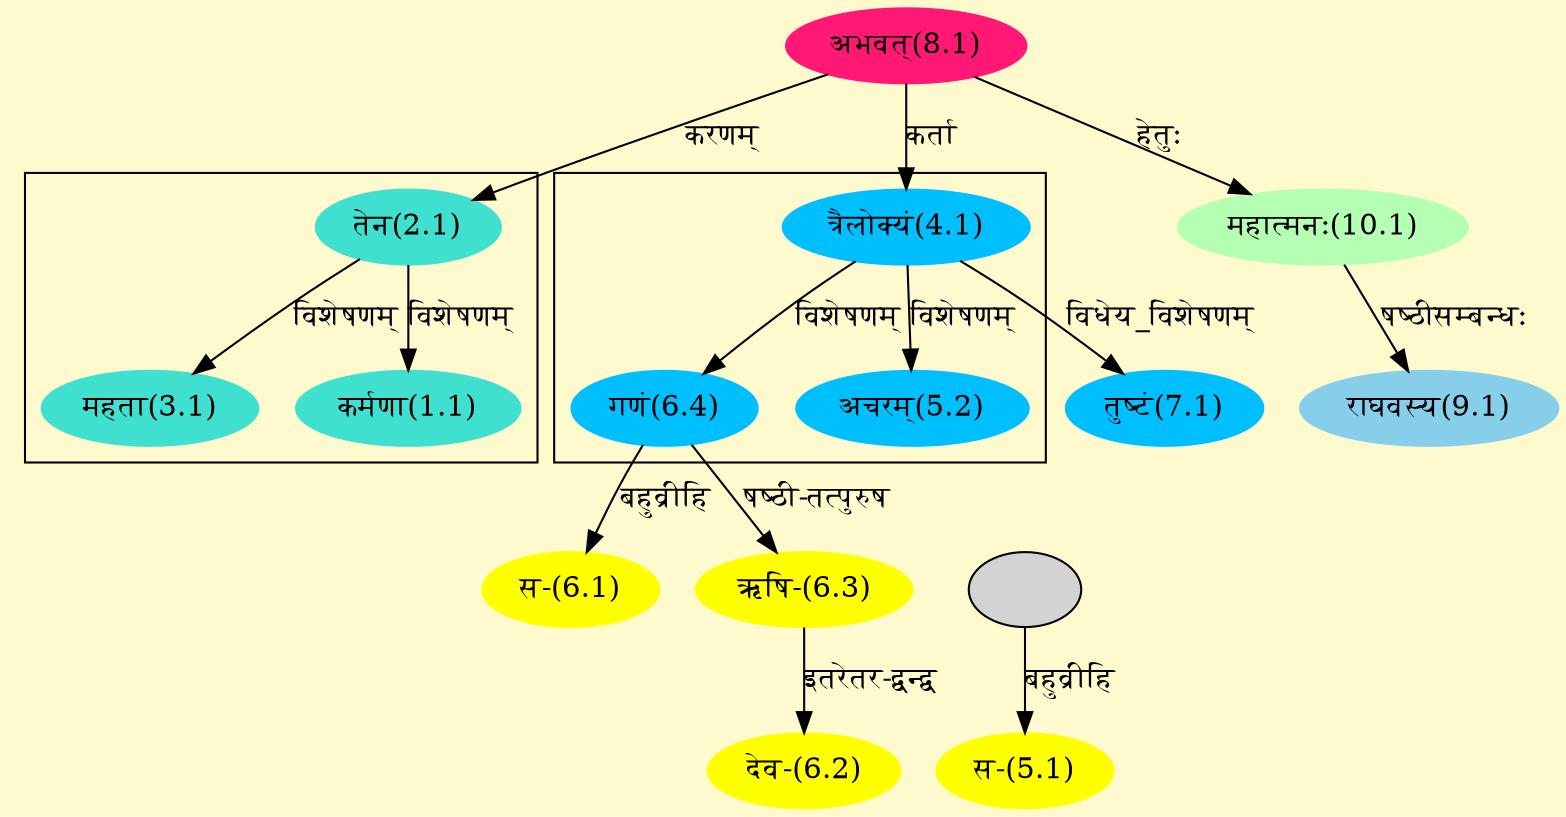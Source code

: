 digraph G{
rankdir=BT;
 compound=true;
 bgcolor="lemonchiffon1";

subgraph cluster_1{
Node1_1 [style=filled, color="#40E0D0" label = "कर्मणा(1.1)"]
Node2_1 [style=filled, color="#40E0D0" label = "तेन(2.1)"]
Node3_1 [style=filled, color="#40E0D0" label = "महता(3.1)"]

}

subgraph cluster_2{
Node5_2 [style=filled, color="#00BFFF" label = "अचरम्(5.2)"]
Node4_1 [style=filled, color="#00BFFF" label = "त्रैलोक्यं(4.1)"]
Node6_4 [style=filled, color="#00BFFF" label = "गणं(6.4)"]

}
Node2_1 [style=filled, color="#40E0D0" label = "तेन(2.1)"]
Node8_1 [style=filled, color="#FF1975" label = "अभवत्(8.1)"]
Node4_1 [style=filled, color="#00BFFF" label = "त्रैलोक्यं(4.1)"]
Node5_1 [style=filled, color="#FFFF00" label = "स-(5.1)"]
Node5_3 [style=filled, color="" label = ""]
Node5_2 [style=filled, color="#00BFFF" label = "अचरम्(5.2)"]
Node [style=filled, color="" label = "()"]
Node6_1 [style=filled, color="#FFFF00" label = "स-(6.1)"]
Node6_4 [style=filled, color="#00BFFF" label = "गणं(6.4)"]
Node6_2 [style=filled, color="#FFFF00" label = "देव-(6.2)"]
Node6_3 [style=filled, color="#FFFF00" label = "ऋषि-(6.3)"]
Node7_1 [style=filled, color="#00BFFF" label = "तुष्टं(7.1)"]
Node9_1 [style=filled, color="#87CEEB" label = "राघवस्य(9.1)"]
Node10_1 [style=filled, color="#B4FFB4" label = "महात्मनः(10.1)"]
/* Start of Relations section */

Node1_1 -> Node2_1 [  label="विशेषणम्"  dir="back" ]
Node2_1 -> Node8_1 [  label="करणम्"  dir="back" ]
Node3_1 -> Node2_1 [  label="विशेषणम्"  dir="back" ]
Node4_1 -> Node8_1 [  label="कर्ता"  dir="back" ]
Node5_1 -> Node5_3 [  label="बहुव्रीहि"  dir="back" ]
Node5_2 -> Node4_1 [  label="विशेषणम्"  dir="back" ]
Node6_1 -> Node6_4 [  label="बहुव्रीहि"  dir="back" ]
Node6_2 -> Node6_3 [  label="इतरेतर-द्वन्द्व"  dir="back" ]
Node6_3 -> Node6_4 [  label="षष्ठी-तत्पुरुष"  dir="back" ]
Node6_4 -> Node4_1 [  label="विशेषणम्"  dir="back" ]
Node7_1 -> Node4_1 [  label="विधेय_विशेषणम्"  dir="back" ]
Node9_1 -> Node10_1 [  label="षष्ठीसम्बन्धः"  dir="back" ]
Node10_1 -> Node8_1 [  label="हेतुः"  dir="back" ]
}
